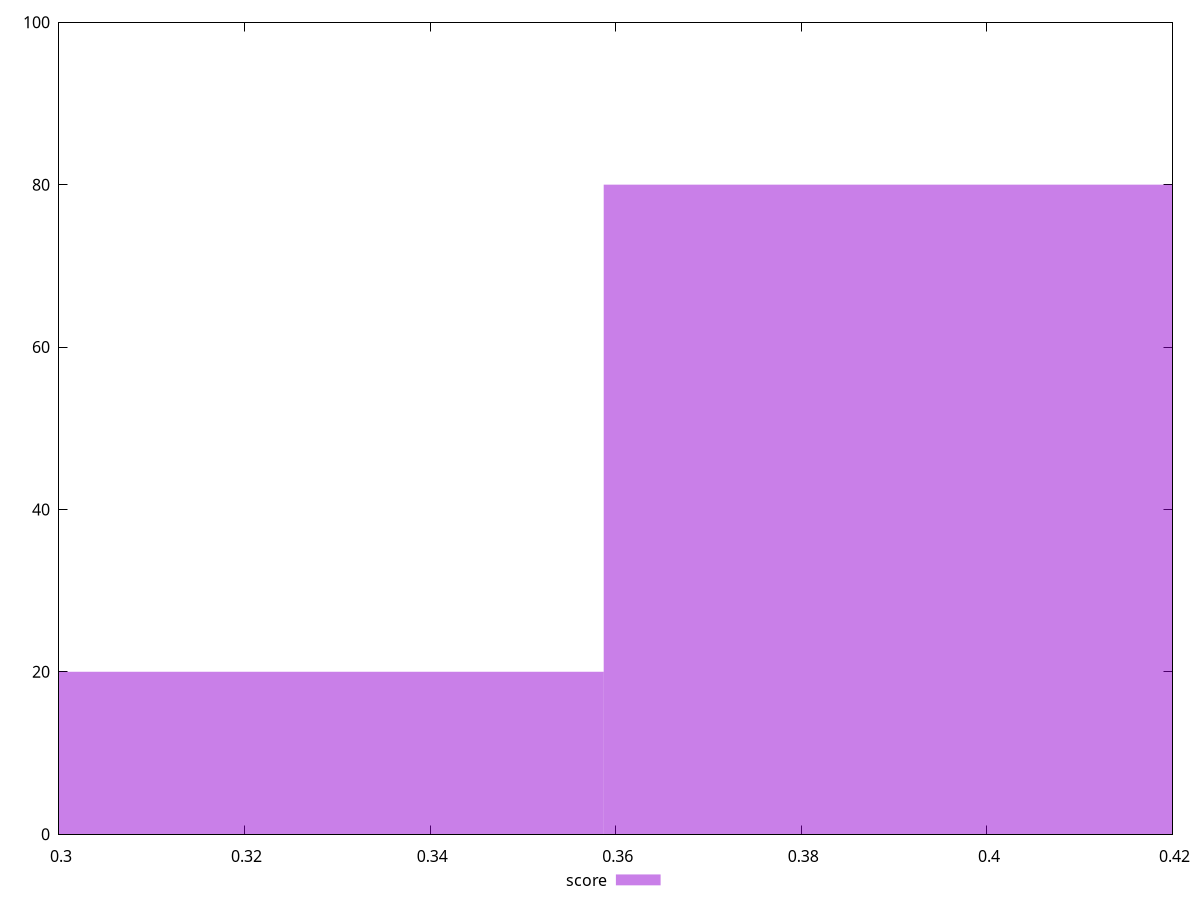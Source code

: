 reset

$score <<EOF
0.32609180127736287 20
0.3913101615328355 80
EOF

set key outside below
set boxwidth 0.06521836025547258
set xrange [0.3:0.42]
set yrange [0:100]
set trange [0:100]
set style fill transparent solid 0.5 noborder
set terminal svg size 640, 490 enhanced background rgb 'white'
set output "report_00015_2021-02-09T16-11-33.973Z/render-blocking-resources/samples/pages/score/histogram.svg"

plot $score title "score" with boxes

reset
